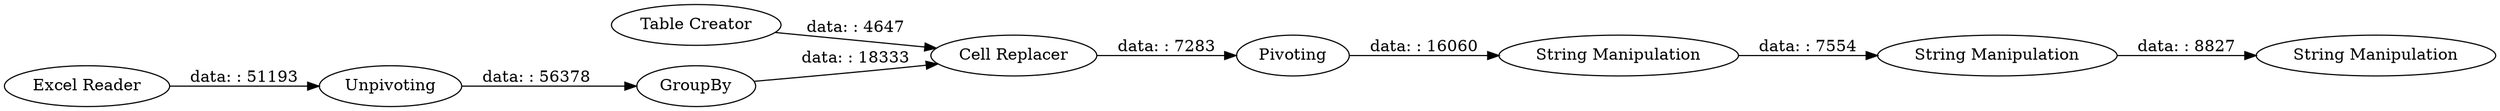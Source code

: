 digraph {
	"-6394855754753549405_3" [label=GroupBy]
	"-6394855754753549405_7" [label=Pivoting]
	"-6394855754753549405_1" [label="Excel Reader"]
	"-6394855754753549405_9" [label="String Manipulation"]
	"-6394855754753549405_5" [label="Cell Replacer"]
	"-6394855754753549405_10" [label="String Manipulation"]
	"-6394855754753549405_6" [label="Table Creator"]
	"-6394855754753549405_2" [label=Unpivoting]
	"-6394855754753549405_11" [label="String Manipulation"]
	"-6394855754753549405_7" -> "-6394855754753549405_9" [label="data: : 16060"]
	"-6394855754753549405_2" -> "-6394855754753549405_3" [label="data: : 56378"]
	"-6394855754753549405_10" -> "-6394855754753549405_11" [label="data: : 8827"]
	"-6394855754753549405_5" -> "-6394855754753549405_7" [label="data: : 7283"]
	"-6394855754753549405_3" -> "-6394855754753549405_5" [label="data: : 18333"]
	"-6394855754753549405_6" -> "-6394855754753549405_5" [label="data: : 4647"]
	"-6394855754753549405_9" -> "-6394855754753549405_10" [label="data: : 7554"]
	"-6394855754753549405_1" -> "-6394855754753549405_2" [label="data: : 51193"]
	rankdir=LR
}
